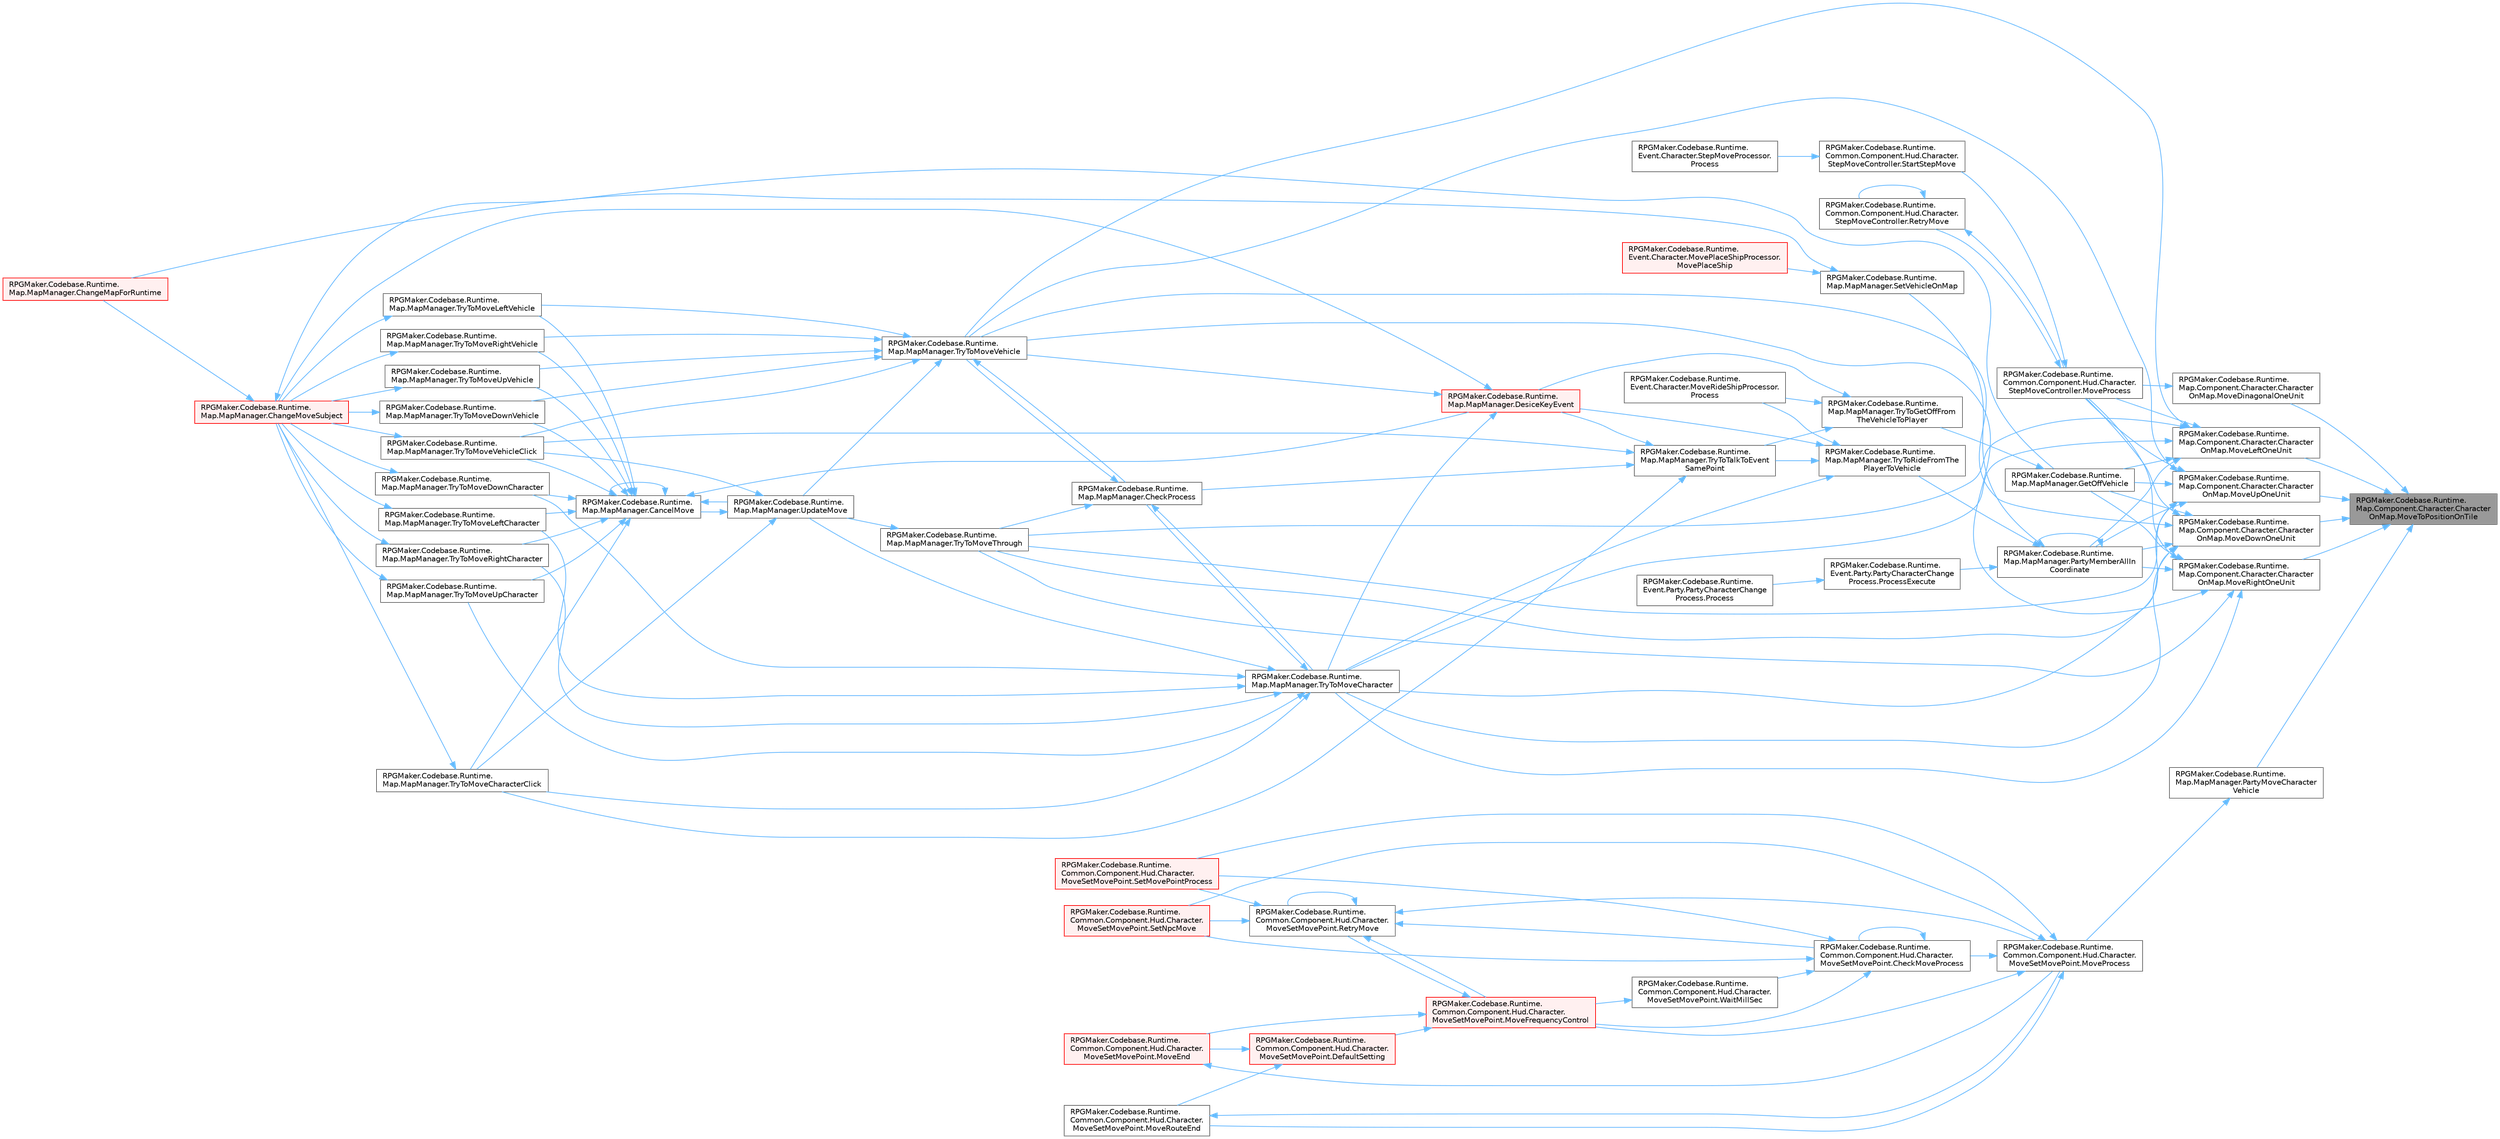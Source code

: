 digraph "RPGMaker.Codebase.Runtime.Map.Component.Character.CharacterOnMap.MoveToPositionOnTile"
{
 // LATEX_PDF_SIZE
  bgcolor="transparent";
  edge [fontname=Helvetica,fontsize=10,labelfontname=Helvetica,labelfontsize=10];
  node [fontname=Helvetica,fontsize=10,shape=box,height=0.2,width=0.4];
  rankdir="RL";
  Node1 [id="Node000001",label="RPGMaker.Codebase.Runtime.\lMap.Component.Character.Character\lOnMap.MoveToPositionOnTile",height=0.2,width=0.4,color="gray40", fillcolor="grey60", style="filled", fontcolor="black",tooltip="指定したタイルの位置へ移動する"];
  Node1 -> Node2 [id="edge1_Node000001_Node000002",dir="back",color="steelblue1",style="solid",tooltip=" "];
  Node2 [id="Node000002",label="RPGMaker.Codebase.Runtime.\lMap.Component.Character.Character\lOnMap.MoveDinagonalOneUnit",height=0.2,width=0.4,color="grey40", fillcolor="white", style="filled",URL="$d0/dad/class_r_p_g_maker_1_1_codebase_1_1_runtime_1_1_map_1_1_component_1_1_character_1_1_character_on_map.html#a9efc050ae36d6307ab8a412d6226e332",tooltip="1マス斜めに移動する"];
  Node2 -> Node3 [id="edge2_Node000002_Node000003",dir="back",color="steelblue1",style="solid",tooltip=" "];
  Node3 [id="Node000003",label="RPGMaker.Codebase.Runtime.\lCommon.Component.Hud.Character.\lStepMoveController.MoveProcess",height=0.2,width=0.4,color="grey40", fillcolor="white", style="filled",URL="$d0/d39/class_r_p_g_maker_1_1_codebase_1_1_runtime_1_1_common_1_1_component_1_1_hud_1_1_character_1_1_step_move_controller.html#afab55bda8585197faa55733ee8d181b6",tooltip="😁 処理移動"];
  Node3 -> Node4 [id="edge3_Node000003_Node000004",dir="back",color="steelblue1",style="solid",tooltip=" "];
  Node4 [id="Node000004",label="RPGMaker.Codebase.Runtime.\lCommon.Component.Hud.Character.\lStepMoveController.RetryMove",height=0.2,width=0.4,color="grey40", fillcolor="white", style="filled",URL="$d0/d39/class_r_p_g_maker_1_1_codebase_1_1_runtime_1_1_common_1_1_component_1_1_hud_1_1_character_1_1_step_move_controller.html#ace0f98e8a8c680683a0f95c2f8050cd4",tooltip="😁 移動リトライ"];
  Node4 -> Node3 [id="edge4_Node000004_Node000003",dir="back",color="steelblue1",style="solid",tooltip=" "];
  Node4 -> Node4 [id="edge5_Node000004_Node000004",dir="back",color="steelblue1",style="solid",tooltip=" "];
  Node3 -> Node5 [id="edge6_Node000003_Node000005",dir="back",color="steelblue1",style="solid",tooltip=" "];
  Node5 [id="Node000005",label="RPGMaker.Codebase.Runtime.\lCommon.Component.Hud.Character.\lStepMoveController.StartStepMove",height=0.2,width=0.4,color="grey40", fillcolor="white", style="filled",URL="$d0/d39/class_r_p_g_maker_1_1_codebase_1_1_runtime_1_1_common_1_1_component_1_1_hud_1_1_character_1_1_step_move_controller.html#a23b3df0c59144481659fed87a8ddc62f",tooltip="😁 ステップ移動開始"];
  Node5 -> Node6 [id="edge7_Node000005_Node000006",dir="back",color="steelblue1",style="solid",tooltip=" "];
  Node6 [id="Node000006",label="RPGMaker.Codebase.Runtime.\lEvent.Character.StepMoveProcessor.\lProcess",height=0.2,width=0.4,color="grey40", fillcolor="white", style="filled",URL="$d8/d46/class_r_p_g_maker_1_1_codebase_1_1_runtime_1_1_event_1_1_character_1_1_step_move_processor.html#a18aea84c929012a67ab05c031c95d373",tooltip="😁 処理"];
  Node1 -> Node7 [id="edge8_Node000001_Node000007",dir="back",color="steelblue1",style="solid",tooltip=" "];
  Node7 [id="Node000007",label="RPGMaker.Codebase.Runtime.\lMap.Component.Character.Character\lOnMap.MoveDownOneUnit",height=0.2,width=0.4,color="grey40", fillcolor="white", style="filled",URL="$d0/dad/class_r_p_g_maker_1_1_codebase_1_1_runtime_1_1_map_1_1_component_1_1_character_1_1_character_on_map.html#ace33c79a51d8a533b2ce346abf138354",tooltip="1マス下に移動する"];
  Node7 -> Node8 [id="edge9_Node000007_Node000008",dir="back",color="steelblue1",style="solid",tooltip=" "];
  Node8 [id="Node000008",label="RPGMaker.Codebase.Runtime.\lMap.MapManager.GetOffVehicle",height=0.2,width=0.4,color="grey40", fillcolor="white", style="filled",URL="$d5/d0f/class_r_p_g_maker_1_1_codebase_1_1_runtime_1_1_map_1_1_map_manager.html#ac3e43dc471cabb3ae7994aa34310b0e5",tooltip="乗り物降りるメソッド 降りれる方向が入ってくる"];
  Node8 -> Node9 [id="edge10_Node000008_Node000009",dir="back",color="steelblue1",style="solid",tooltip=" "];
  Node9 [id="Node000009",label="RPGMaker.Codebase.Runtime.\lMap.MapManager.TryToGetOffFrom\lTheVehicleToPlayer",height=0.2,width=0.4,color="grey40", fillcolor="white", style="filled",URL="$d5/d0f/class_r_p_g_maker_1_1_codebase_1_1_runtime_1_1_map_1_1_map_manager.html#a3232c5cf05cce0b13dd68035f5ba8604",tooltip="乗り物から降りる"];
  Node9 -> Node10 [id="edge11_Node000009_Node000010",dir="back",color="steelblue1",style="solid",tooltip=" "];
  Node10 [id="Node000010",label="RPGMaker.Codebase.Runtime.\lMap.MapManager.DesiceKeyEvent",height=0.2,width=0.4,color="red", fillcolor="#FFF0F0", style="filled",URL="$d5/d0f/class_r_p_g_maker_1_1_codebase_1_1_runtime_1_1_map_1_1_map_manager.html#a2655da596d391627e8c2f71e6e490b62",tooltip="目の前にイベントがあり、その発動契機がTalkであればイベントを開始する"];
  Node10 -> Node11 [id="edge12_Node000010_Node000011",dir="back",color="steelblue1",style="solid",tooltip=" "];
  Node11 [id="Node000011",label="RPGMaker.Codebase.Runtime.\lMap.MapManager.ChangeMoveSubject",height=0.2,width=0.4,color="red", fillcolor="#FFF0F0", style="filled",URL="$d5/d0f/class_r_p_g_maker_1_1_codebase_1_1_runtime_1_1_map_1_1_map_manager.html#a5d00d2c525cee192d90fc53bbc0c8682",tooltip=" "];
  Node11 -> Node17 [id="edge13_Node000011_Node000017",dir="back",color="steelblue1",style="solid",tooltip=" "];
  Node17 [id="Node000017",label="RPGMaker.Codebase.Runtime.\lMap.MapManager.ChangeMapForRuntime",height=0.2,width=0.4,color="red", fillcolor="#FFF0F0", style="filled",URL="$d5/d0f/class_r_p_g_maker_1_1_codebase_1_1_runtime_1_1_map_1_1_map_manager.html#a164b0a6efee413b3cff10ea519ab8029",tooltip="マップを表示する"];
  Node11 -> Node8 [id="edge14_Node000011_Node000008",dir="back",color="steelblue1",style="solid",tooltip=" "];
  Node10 -> Node27 [id="edge15_Node000010_Node000027",dir="back",color="steelblue1",style="solid",tooltip=" "];
  Node27 [id="Node000027",label="RPGMaker.Codebase.Runtime.\lMap.MapManager.TryToMoveCharacter",height=0.2,width=0.4,color="grey40", fillcolor="white", style="filled",URL="$d5/d0f/class_r_p_g_maker_1_1_codebase_1_1_runtime_1_1_map_1_1_map_manager.html#a1c50ac1ba190459e6f190cdbfe263778",tooltip="キャラクターの移動を試行する （対象位置が進入不可の場合は向きだけ変える）"];
  Node27 -> Node28 [id="edge16_Node000027_Node000028",dir="back",color="steelblue1",style="solid",tooltip=" "];
  Node28 [id="Node000028",label="RPGMaker.Codebase.Runtime.\lMap.MapManager.CheckProcess",height=0.2,width=0.4,color="grey40", fillcolor="white", style="filled",URL="$d5/d0f/class_r_p_g_maker_1_1_codebase_1_1_runtime_1_1_map_1_1_map_manager.html#af61111401b6e289e7cd71c37c80bff5d",tooltip="移動後の各判定処理"];
  Node28 -> Node27 [id="edge17_Node000028_Node000027",dir="back",color="steelblue1",style="solid",tooltip=" "];
  Node28 -> Node29 [id="edge18_Node000028_Node000029",dir="back",color="steelblue1",style="solid",tooltip=" "];
  Node29 [id="Node000029",label="RPGMaker.Codebase.Runtime.\lMap.MapManager.TryToMoveThrough",height=0.2,width=0.4,color="grey40", fillcolor="white", style="filled",URL="$d5/d0f/class_r_p_g_maker_1_1_codebase_1_1_runtime_1_1_map_1_1_map_manager.html#a568c166cd57f15308dc10ba60706bd26",tooltip=" "];
  Node29 -> Node30 [id="edge19_Node000029_Node000030",dir="back",color="steelblue1",style="solid",tooltip=" "];
  Node30 [id="Node000030",label="RPGMaker.Codebase.Runtime.\lMap.MapManager.UpdateMove",height=0.2,width=0.4,color="grey40", fillcolor="white", style="filled",URL="$d5/d0f/class_r_p_g_maker_1_1_codebase_1_1_runtime_1_1_map_1_1_map_manager.html#a8d383409968f24c28e9393d632d207c2",tooltip=" "];
  Node30 -> Node31 [id="edge20_Node000030_Node000031",dir="back",color="steelblue1",style="solid",tooltip=" "];
  Node31 [id="Node000031",label="RPGMaker.Codebase.Runtime.\lMap.MapManager.CancelMove",height=0.2,width=0.4,color="grey40", fillcolor="white", style="filled",URL="$d5/d0f/class_r_p_g_maker_1_1_codebase_1_1_runtime_1_1_map_1_1_map_manager.html#aec356ba03028b9e11ece2ceb38d7f3cf",tooltip=" "];
  Node31 -> Node31 [id="edge21_Node000031_Node000031",dir="back",color="steelblue1",style="solid",tooltip=" "];
  Node31 -> Node10 [id="edge22_Node000031_Node000010",dir="back",color="steelblue1",style="solid",tooltip=" "];
  Node31 -> Node32 [id="edge23_Node000031_Node000032",dir="back",color="steelblue1",style="solid",tooltip=" "];
  Node32 [id="Node000032",label="RPGMaker.Codebase.Runtime.\lMap.MapManager.TryToMoveCharacterClick",height=0.2,width=0.4,color="grey40", fillcolor="white", style="filled",URL="$d5/d0f/class_r_p_g_maker_1_1_codebase_1_1_runtime_1_1_map_1_1_map_manager.html#a3a7ad6e6d848e31770443541b2113049",tooltip="キャラクターの移動を試行する （対象位置が進入不可の場合は向きだけ変える）"];
  Node32 -> Node11 [id="edge24_Node000032_Node000011",dir="back",color="steelblue1",style="solid",tooltip=" "];
  Node31 -> Node33 [id="edge25_Node000031_Node000033",dir="back",color="steelblue1",style="solid",tooltip=" "];
  Node33 [id="Node000033",label="RPGMaker.Codebase.Runtime.\lMap.MapManager.TryToMoveDownCharacter",height=0.2,width=0.4,color="grey40", fillcolor="white", style="filled",URL="$d5/d0f/class_r_p_g_maker_1_1_codebase_1_1_runtime_1_1_map_1_1_map_manager.html#ab602fb3908c965ecbdfa140fa64e3de4",tooltip=" "];
  Node33 -> Node11 [id="edge26_Node000033_Node000011",dir="back",color="steelblue1",style="solid",tooltip=" "];
  Node31 -> Node34 [id="edge27_Node000031_Node000034",dir="back",color="steelblue1",style="solid",tooltip=" "];
  Node34 [id="Node000034",label="RPGMaker.Codebase.Runtime.\lMap.MapManager.TryToMoveDownVehicle",height=0.2,width=0.4,color="grey40", fillcolor="white", style="filled",URL="$d5/d0f/class_r_p_g_maker_1_1_codebase_1_1_runtime_1_1_map_1_1_map_manager.html#a476c0a4fd7efbcd64fb342d4988ba6f7",tooltip=" "];
  Node34 -> Node11 [id="edge28_Node000034_Node000011",dir="back",color="steelblue1",style="solid",tooltip=" "];
  Node31 -> Node35 [id="edge29_Node000031_Node000035",dir="back",color="steelblue1",style="solid",tooltip=" "];
  Node35 [id="Node000035",label="RPGMaker.Codebase.Runtime.\lMap.MapManager.TryToMoveLeftCharacter",height=0.2,width=0.4,color="grey40", fillcolor="white", style="filled",URL="$d5/d0f/class_r_p_g_maker_1_1_codebase_1_1_runtime_1_1_map_1_1_map_manager.html#a1d7da40eb2e0a29eda0e228f434a77ec",tooltip="Actionへの代入時に内容が確認しやすいように、各向き分メソッドを用意。"];
  Node35 -> Node11 [id="edge30_Node000035_Node000011",dir="back",color="steelblue1",style="solid",tooltip=" "];
  Node31 -> Node36 [id="edge31_Node000031_Node000036",dir="back",color="steelblue1",style="solid",tooltip=" "];
  Node36 [id="Node000036",label="RPGMaker.Codebase.Runtime.\lMap.MapManager.TryToMoveLeftVehicle",height=0.2,width=0.4,color="grey40", fillcolor="white", style="filled",URL="$d5/d0f/class_r_p_g_maker_1_1_codebase_1_1_runtime_1_1_map_1_1_map_manager.html#a8efa0bcf03ce7e5b2b1746ccc3ee13c0",tooltip="Actionへの代入時に内容が確認しやすいように、各向き分メソッドを用意。"];
  Node36 -> Node11 [id="edge32_Node000036_Node000011",dir="back",color="steelblue1",style="solid",tooltip=" "];
  Node31 -> Node37 [id="edge33_Node000031_Node000037",dir="back",color="steelblue1",style="solid",tooltip=" "];
  Node37 [id="Node000037",label="RPGMaker.Codebase.Runtime.\lMap.MapManager.TryToMoveRightCharacter",height=0.2,width=0.4,color="grey40", fillcolor="white", style="filled",URL="$d5/d0f/class_r_p_g_maker_1_1_codebase_1_1_runtime_1_1_map_1_1_map_manager.html#a4de669f540fb731c58fe2aaf3218c235",tooltip=" "];
  Node37 -> Node11 [id="edge34_Node000037_Node000011",dir="back",color="steelblue1",style="solid",tooltip=" "];
  Node31 -> Node38 [id="edge35_Node000031_Node000038",dir="back",color="steelblue1",style="solid",tooltip=" "];
  Node38 [id="Node000038",label="RPGMaker.Codebase.Runtime.\lMap.MapManager.TryToMoveRightVehicle",height=0.2,width=0.4,color="grey40", fillcolor="white", style="filled",URL="$d5/d0f/class_r_p_g_maker_1_1_codebase_1_1_runtime_1_1_map_1_1_map_manager.html#a3ec5763f85b5b41539237530c5806901",tooltip=" "];
  Node38 -> Node11 [id="edge36_Node000038_Node000011",dir="back",color="steelblue1",style="solid",tooltip=" "];
  Node31 -> Node39 [id="edge37_Node000031_Node000039",dir="back",color="steelblue1",style="solid",tooltip=" "];
  Node39 [id="Node000039",label="RPGMaker.Codebase.Runtime.\lMap.MapManager.TryToMoveUpCharacter",height=0.2,width=0.4,color="grey40", fillcolor="white", style="filled",URL="$d5/d0f/class_r_p_g_maker_1_1_codebase_1_1_runtime_1_1_map_1_1_map_manager.html#ac3d79e5a98a34a7f08f34402600f7a57",tooltip=" "];
  Node39 -> Node11 [id="edge38_Node000039_Node000011",dir="back",color="steelblue1",style="solid",tooltip=" "];
  Node31 -> Node40 [id="edge39_Node000031_Node000040",dir="back",color="steelblue1",style="solid",tooltip=" "];
  Node40 [id="Node000040",label="RPGMaker.Codebase.Runtime.\lMap.MapManager.TryToMoveUpVehicle",height=0.2,width=0.4,color="grey40", fillcolor="white", style="filled",URL="$d5/d0f/class_r_p_g_maker_1_1_codebase_1_1_runtime_1_1_map_1_1_map_manager.html#ac56d14e743bf2942bb37db5c5954063e",tooltip=" "];
  Node40 -> Node11 [id="edge40_Node000040_Node000011",dir="back",color="steelblue1",style="solid",tooltip=" "];
  Node31 -> Node41 [id="edge41_Node000031_Node000041",dir="back",color="steelblue1",style="solid",tooltip=" "];
  Node41 [id="Node000041",label="RPGMaker.Codebase.Runtime.\lMap.MapManager.TryToMoveVehicleClick",height=0.2,width=0.4,color="grey40", fillcolor="white", style="filled",URL="$d5/d0f/class_r_p_g_maker_1_1_codebase_1_1_runtime_1_1_map_1_1_map_manager.html#a6ee6f9efcc536de03d0f38f5d3de8e9e",tooltip="キャラクターの移動を試行する （対象位置が進入不可の場合は向きだけ変える）"];
  Node41 -> Node11 [id="edge42_Node000041_Node000011",dir="back",color="steelblue1",style="solid",tooltip=" "];
  Node31 -> Node30 [id="edge43_Node000031_Node000030",dir="back",color="steelblue1",style="solid",tooltip=" "];
  Node30 -> Node32 [id="edge44_Node000030_Node000032",dir="back",color="steelblue1",style="solid",tooltip=" "];
  Node30 -> Node41 [id="edge45_Node000030_Node000041",dir="back",color="steelblue1",style="solid",tooltip=" "];
  Node28 -> Node42 [id="edge46_Node000028_Node000042",dir="back",color="steelblue1",style="solid",tooltip=" "];
  Node42 [id="Node000042",label="RPGMaker.Codebase.Runtime.\lMap.MapManager.TryToMoveVehicle",height=0.2,width=0.4,color="grey40", fillcolor="white", style="filled",URL="$d5/d0f/class_r_p_g_maker_1_1_codebase_1_1_runtime_1_1_map_1_1_map_manager.html#af0e1fa61778d47dccbe907bcb8ebeb4c",tooltip="乗り物の移動を試行する （対象位置が進入不可の場合は向きだけ変える）"];
  Node42 -> Node28 [id="edge47_Node000042_Node000028",dir="back",color="steelblue1",style="solid",tooltip=" "];
  Node42 -> Node34 [id="edge48_Node000042_Node000034",dir="back",color="steelblue1",style="solid",tooltip=" "];
  Node42 -> Node36 [id="edge49_Node000042_Node000036",dir="back",color="steelblue1",style="solid",tooltip=" "];
  Node42 -> Node38 [id="edge50_Node000042_Node000038",dir="back",color="steelblue1",style="solid",tooltip=" "];
  Node42 -> Node40 [id="edge51_Node000042_Node000040",dir="back",color="steelblue1",style="solid",tooltip=" "];
  Node42 -> Node41 [id="edge52_Node000042_Node000041",dir="back",color="steelblue1",style="solid",tooltip=" "];
  Node42 -> Node30 [id="edge53_Node000042_Node000030",dir="back",color="steelblue1",style="solid",tooltip=" "];
  Node27 -> Node32 [id="edge54_Node000027_Node000032",dir="back",color="steelblue1",style="solid",tooltip=" "];
  Node27 -> Node33 [id="edge55_Node000027_Node000033",dir="back",color="steelblue1",style="solid",tooltip=" "];
  Node27 -> Node35 [id="edge56_Node000027_Node000035",dir="back",color="steelblue1",style="solid",tooltip=" "];
  Node27 -> Node37 [id="edge57_Node000027_Node000037",dir="back",color="steelblue1",style="solid",tooltip=" "];
  Node27 -> Node39 [id="edge58_Node000027_Node000039",dir="back",color="steelblue1",style="solid",tooltip=" "];
  Node27 -> Node30 [id="edge59_Node000027_Node000030",dir="back",color="steelblue1",style="solid",tooltip=" "];
  Node10 -> Node42 [id="edge60_Node000010_Node000042",dir="back",color="steelblue1",style="solid",tooltip=" "];
  Node9 -> Node26 [id="edge61_Node000009_Node000026",dir="back",color="steelblue1",style="solid",tooltip=" "];
  Node26 [id="Node000026",label="RPGMaker.Codebase.Runtime.\lEvent.Character.MoveRideShipProcessor.\lProcess",height=0.2,width=0.4,color="grey40", fillcolor="white", style="filled",URL="$db/dea/class_r_p_g_maker_1_1_codebase_1_1_runtime_1_1_event_1_1_character_1_1_move_ride_ship_processor.html#ae9d6fa0140ad420b3607b15b970830f6",tooltip="😁 処理"];
  Node9 -> Node43 [id="edge62_Node000009_Node000043",dir="back",color="steelblue1",style="solid",tooltip=" "];
  Node43 [id="Node000043",label="RPGMaker.Codebase.Runtime.\lMap.MapManager.TryToTalkToEvent\lSamePoint",height=0.2,width=0.4,color="grey40", fillcolor="white", style="filled",URL="$d5/d0f/class_r_p_g_maker_1_1_codebase_1_1_runtime_1_1_map_1_1_map_manager.html#a0fbfc4078a6e1d77a62009a7ac3985c4",tooltip=" "];
  Node43 -> Node28 [id="edge63_Node000043_Node000028",dir="back",color="steelblue1",style="solid",tooltip=" "];
  Node43 -> Node10 [id="edge64_Node000043_Node000010",dir="back",color="steelblue1",style="solid",tooltip=" "];
  Node43 -> Node32 [id="edge65_Node000043_Node000032",dir="back",color="steelblue1",style="solid",tooltip=" "];
  Node43 -> Node41 [id="edge66_Node000043_Node000041",dir="back",color="steelblue1",style="solid",tooltip=" "];
  Node7 -> Node3 [id="edge67_Node000007_Node000003",dir="back",color="steelblue1",style="solid",tooltip=" "];
  Node7 -> Node13 [id="edge68_Node000007_Node000013",dir="back",color="steelblue1",style="solid",tooltip=" "];
  Node13 [id="Node000013",label="RPGMaker.Codebase.Runtime.\lMap.MapManager.PartyMemberAllIn\lCoordinate",height=0.2,width=0.4,color="grey40", fillcolor="white", style="filled",URL="$d5/d0f/class_r_p_g_maker_1_1_codebase_1_1_runtime_1_1_map_1_1_map_manager.html#adc8a96ff2875947b6e7a4a6aa6c7f1a1",tooltip=" "];
  Node13 -> Node13 [id="edge69_Node000013_Node000013",dir="back",color="steelblue1",style="solid",tooltip=" "];
  Node13 -> Node14 [id="edge70_Node000013_Node000014",dir="back",color="steelblue1",style="solid",tooltip=" "];
  Node14 [id="Node000014",label="RPGMaker.Codebase.Runtime.\lEvent.Party.PartyCharacterChange\lProcess.ProcessExecute",height=0.2,width=0.4,color="grey40", fillcolor="white", style="filled",URL="$dc/dee/class_r_p_g_maker_1_1_codebase_1_1_runtime_1_1_event_1_1_party_1_1_party_character_change_process.html#a36241cd62b9cb79bf4330645b34576e5",tooltip="😁 処理内容"];
  Node14 -> Node15 [id="edge71_Node000014_Node000015",dir="back",color="steelblue1",style="solid",tooltip=" "];
  Node15 [id="Node000015",label="RPGMaker.Codebase.Runtime.\lEvent.Party.PartyCharacterChange\lProcess.Process",height=0.2,width=0.4,color="grey40", fillcolor="white", style="filled",URL="$dc/dee/class_r_p_g_maker_1_1_codebase_1_1_runtime_1_1_event_1_1_party_1_1_party_character_change_process.html#ae0f898626129d655b3cd7452f9cd043d",tooltip="😁 処理"];
  Node13 -> Node16 [id="edge72_Node000013_Node000016",dir="back",color="steelblue1",style="solid",tooltip=" "];
  Node16 [id="Node000016",label="RPGMaker.Codebase.Runtime.\lMap.MapManager.SetVehicleOnMap",height=0.2,width=0.4,color="grey40", fillcolor="white", style="filled",URL="$d5/d0f/class_r_p_g_maker_1_1_codebase_1_1_runtime_1_1_map_1_1_map_manager.html#a37e412a35b210f1313f567ba8ade8b96",tooltip=" "];
  Node16 -> Node17 [id="edge73_Node000016_Node000017",dir="back",color="steelblue1",style="solid",tooltip=" "];
  Node16 -> Node23 [id="edge74_Node000016_Node000023",dir="back",color="steelblue1",style="solid",tooltip=" "];
  Node23 [id="Node000023",label="RPGMaker.Codebase.Runtime.\lEvent.Character.MovePlaceShipProcessor.\lMovePlaceShip",height=0.2,width=0.4,color="red", fillcolor="#FFF0F0", style="filled",URL="$df/d26/class_r_p_g_maker_1_1_codebase_1_1_runtime_1_1_event_1_1_character_1_1_move_place_ship_processor.html#af7c051f7a66cfbc9f89063046feca8f0",tooltip="😁 移動場所船"];
  Node13 -> Node25 [id="edge75_Node000013_Node000025",dir="back",color="steelblue1",style="solid",tooltip=" "];
  Node25 [id="Node000025",label="RPGMaker.Codebase.Runtime.\lMap.MapManager.TryToRideFromThe\lPlayerToVehicle",height=0.2,width=0.4,color="grey40", fillcolor="white", style="filled",URL="$d5/d0f/class_r_p_g_maker_1_1_codebase_1_1_runtime_1_1_map_1_1_map_manager.html#af833ea891460fe653ce5b7900b86e151",tooltip="乗り物に乗る"];
  Node25 -> Node10 [id="edge76_Node000025_Node000010",dir="back",color="steelblue1",style="solid",tooltip=" "];
  Node25 -> Node26 [id="edge77_Node000025_Node000026",dir="back",color="steelblue1",style="solid",tooltip=" "];
  Node25 -> Node27 [id="edge78_Node000025_Node000027",dir="back",color="steelblue1",style="solid",tooltip=" "];
  Node25 -> Node43 [id="edge79_Node000025_Node000043",dir="back",color="steelblue1",style="solid",tooltip=" "];
  Node7 -> Node27 [id="edge80_Node000007_Node000027",dir="back",color="steelblue1",style="solid",tooltip=" "];
  Node7 -> Node29 [id="edge81_Node000007_Node000029",dir="back",color="steelblue1",style="solid",tooltip=" "];
  Node7 -> Node42 [id="edge82_Node000007_Node000042",dir="back",color="steelblue1",style="solid",tooltip=" "];
  Node1 -> Node68 [id="edge83_Node000001_Node000068",dir="back",color="steelblue1",style="solid",tooltip=" "];
  Node68 [id="Node000068",label="RPGMaker.Codebase.Runtime.\lMap.Component.Character.Character\lOnMap.MoveLeftOneUnit",height=0.2,width=0.4,color="grey40", fillcolor="white", style="filled",URL="$d0/dad/class_r_p_g_maker_1_1_codebase_1_1_runtime_1_1_map_1_1_component_1_1_character_1_1_character_on_map.html#acf153046015518dcf29ddacb5bb522a6",tooltip="1マス左に移動する"];
  Node68 -> Node8 [id="edge84_Node000068_Node000008",dir="back",color="steelblue1",style="solid",tooltip=" "];
  Node68 -> Node3 [id="edge85_Node000068_Node000003",dir="back",color="steelblue1",style="solid",tooltip=" "];
  Node68 -> Node13 [id="edge86_Node000068_Node000013",dir="back",color="steelblue1",style="solid",tooltip=" "];
  Node68 -> Node27 [id="edge87_Node000068_Node000027",dir="back",color="steelblue1",style="solid",tooltip=" "];
  Node68 -> Node29 [id="edge88_Node000068_Node000029",dir="back",color="steelblue1",style="solid",tooltip=" "];
  Node68 -> Node42 [id="edge89_Node000068_Node000042",dir="back",color="steelblue1",style="solid",tooltip=" "];
  Node1 -> Node69 [id="edge90_Node000001_Node000069",dir="back",color="steelblue1",style="solid",tooltip=" "];
  Node69 [id="Node000069",label="RPGMaker.Codebase.Runtime.\lMap.Component.Character.Character\lOnMap.MoveRightOneUnit",height=0.2,width=0.4,color="grey40", fillcolor="white", style="filled",URL="$d0/dad/class_r_p_g_maker_1_1_codebase_1_1_runtime_1_1_map_1_1_component_1_1_character_1_1_character_on_map.html#a60565e3d03a68398ff93f970fbeff07a",tooltip="1マス右に移動する"];
  Node69 -> Node8 [id="edge91_Node000069_Node000008",dir="back",color="steelblue1",style="solid",tooltip=" "];
  Node69 -> Node3 [id="edge92_Node000069_Node000003",dir="back",color="steelblue1",style="solid",tooltip=" "];
  Node69 -> Node13 [id="edge93_Node000069_Node000013",dir="back",color="steelblue1",style="solid",tooltip=" "];
  Node69 -> Node27 [id="edge94_Node000069_Node000027",dir="back",color="steelblue1",style="solid",tooltip=" "];
  Node69 -> Node29 [id="edge95_Node000069_Node000029",dir="back",color="steelblue1",style="solid",tooltip=" "];
  Node69 -> Node42 [id="edge96_Node000069_Node000042",dir="back",color="steelblue1",style="solid",tooltip=" "];
  Node1 -> Node70 [id="edge97_Node000001_Node000070",dir="back",color="steelblue1",style="solid",tooltip=" "];
  Node70 [id="Node000070",label="RPGMaker.Codebase.Runtime.\lMap.Component.Character.Character\lOnMap.MoveUpOneUnit",height=0.2,width=0.4,color="grey40", fillcolor="white", style="filled",URL="$d0/dad/class_r_p_g_maker_1_1_codebase_1_1_runtime_1_1_map_1_1_component_1_1_character_1_1_character_on_map.html#ac731d78d4f1079232ddc2462242ba477",tooltip="1マス上に移動する"];
  Node70 -> Node8 [id="edge98_Node000070_Node000008",dir="back",color="steelblue1",style="solid",tooltip=" "];
  Node70 -> Node3 [id="edge99_Node000070_Node000003",dir="back",color="steelblue1",style="solid",tooltip=" "];
  Node70 -> Node13 [id="edge100_Node000070_Node000013",dir="back",color="steelblue1",style="solid",tooltip=" "];
  Node70 -> Node27 [id="edge101_Node000070_Node000027",dir="back",color="steelblue1",style="solid",tooltip=" "];
  Node70 -> Node29 [id="edge102_Node000070_Node000029",dir="back",color="steelblue1",style="solid",tooltip=" "];
  Node70 -> Node42 [id="edge103_Node000070_Node000042",dir="back",color="steelblue1",style="solid",tooltip=" "];
  Node1 -> Node67 [id="edge104_Node000001_Node000067",dir="back",color="steelblue1",style="solid",tooltip=" "];
  Node67 [id="Node000067",label="RPGMaker.Codebase.Runtime.\lMap.MapManager.PartyMoveCharacter\lVehicle",height=0.2,width=0.4,color="grey40", fillcolor="white", style="filled",URL="$d5/d0f/class_r_p_g_maker_1_1_codebase_1_1_runtime_1_1_map_1_1_map_manager.html#a9b5fcf45d85c8e52d14a0c5cef1a88a3",tooltip="パーティメンバーの移動 乗り物搭乗時"];
  Node67 -> Node45 [id="edge105_Node000067_Node000045",dir="back",color="steelblue1",style="solid",tooltip=" "];
  Node45 [id="Node000045",label="RPGMaker.Codebase.Runtime.\lCommon.Component.Hud.Character.\lMoveSetMovePoint.MoveProcess",height=0.2,width=0.4,color="grey40", fillcolor="white", style="filled",URL="$d9/dcc/class_r_p_g_maker_1_1_codebase_1_1_runtime_1_1_common_1_1_component_1_1_hud_1_1_character_1_1_move_set_move_point.html#a185f808a65cadb15dd740c3e90ee7304",tooltip="😁 処理移動"];
  Node45 -> Node46 [id="edge106_Node000045_Node000046",dir="back",color="steelblue1",style="solid",tooltip=" "];
  Node46 [id="Node000046",label="RPGMaker.Codebase.Runtime.\lCommon.Component.Hud.Character.\lMoveSetMovePoint.CheckMoveProcess",height=0.2,width=0.4,color="grey40", fillcolor="white", style="filled",URL="$d9/dcc/class_r_p_g_maker_1_1_codebase_1_1_runtime_1_1_common_1_1_component_1_1_hud_1_1_character_1_1_move_set_move_point.html#a2bae2a194cc3c0c8d04f6fbba15a96a2",tooltip="😁 移動処理チェック"];
  Node46 -> Node46 [id="edge107_Node000046_Node000046",dir="back",color="steelblue1",style="solid",tooltip=" "];
  Node46 -> Node47 [id="edge108_Node000046_Node000047",dir="back",color="steelblue1",style="solid",tooltip=" "];
  Node47 [id="Node000047",label="RPGMaker.Codebase.Runtime.\lCommon.Component.Hud.Character.\lMoveSetMovePoint.MoveFrequencyControl",height=0.2,width=0.4,color="red", fillcolor="#FFF0F0", style="filled",URL="$d9/dcc/class_r_p_g_maker_1_1_codebase_1_1_runtime_1_1_common_1_1_component_1_1_hud_1_1_character_1_1_move_set_move_point.html#a3f0d798a4b42b2b5c82047580086e240",tooltip="😁 移動頻度を制御。"];
  Node47 -> Node48 [id="edge109_Node000047_Node000048",dir="back",color="steelblue1",style="solid",tooltip=" "];
  Node48 [id="Node000048",label="RPGMaker.Codebase.Runtime.\lCommon.Component.Hud.Character.\lMoveSetMovePoint.DefaultSetting",height=0.2,width=0.4,color="red", fillcolor="#FFF0F0", style="filled",URL="$d9/dcc/class_r_p_g_maker_1_1_codebase_1_1_runtime_1_1_common_1_1_component_1_1_hud_1_1_character_1_1_move_set_move_point.html#ac49057818366ab2454ec71dc8cabb06e",tooltip="😁 初期設定に戻す"];
  Node48 -> Node49 [id="edge110_Node000048_Node000049",dir="back",color="steelblue1",style="solid",tooltip=" "];
  Node49 [id="Node000049",label="RPGMaker.Codebase.Runtime.\lCommon.Component.Hud.Character.\lMoveSetMovePoint.MoveEnd",height=0.2,width=0.4,color="red", fillcolor="#FFF0F0", style="filled",URL="$d9/dcc/class_r_p_g_maker_1_1_codebase_1_1_runtime_1_1_common_1_1_component_1_1_hud_1_1_character_1_1_move_set_move_point.html#a6fe6c9af82d5cebbf9b2396ef25d2d6e",tooltip="😁 終了移動"];
  Node49 -> Node45 [id="edge111_Node000049_Node000045",dir="back",color="steelblue1",style="solid",tooltip=" "];
  Node48 -> Node51 [id="edge112_Node000048_Node000051",dir="back",color="steelblue1",style="solid",tooltip=" "];
  Node51 [id="Node000051",label="RPGMaker.Codebase.Runtime.\lCommon.Component.Hud.Character.\lMoveSetMovePoint.MoveRouteEnd",height=0.2,width=0.4,color="grey40", fillcolor="white", style="filled",URL="$d9/dcc/class_r_p_g_maker_1_1_codebase_1_1_runtime_1_1_common_1_1_component_1_1_hud_1_1_character_1_1_move_set_move_point.html#a9557007b5522510285b73c3bff865926",tooltip="😁 経路終了移動"];
  Node51 -> Node45 [id="edge113_Node000051_Node000045",dir="back",color="steelblue1",style="solid",tooltip=" "];
  Node47 -> Node49 [id="edge114_Node000047_Node000049",dir="back",color="steelblue1",style="solid",tooltip=" "];
  Node47 -> Node54 [id="edge115_Node000047_Node000054",dir="back",color="steelblue1",style="solid",tooltip=" "];
  Node54 [id="Node000054",label="RPGMaker.Codebase.Runtime.\lCommon.Component.Hud.Character.\lMoveSetMovePoint.RetryMove",height=0.2,width=0.4,color="grey40", fillcolor="white", style="filled",URL="$d9/dcc/class_r_p_g_maker_1_1_codebase_1_1_runtime_1_1_common_1_1_component_1_1_hud_1_1_character_1_1_move_set_move_point.html#ac9e46d3f60ddda66a0c7fa1ea42a6e9a",tooltip="😁 移動リトライ"];
  Node54 -> Node46 [id="edge116_Node000054_Node000046",dir="back",color="steelblue1",style="solid",tooltip=" "];
  Node54 -> Node47 [id="edge117_Node000054_Node000047",dir="back",color="steelblue1",style="solid",tooltip=" "];
  Node54 -> Node45 [id="edge118_Node000054_Node000045",dir="back",color="steelblue1",style="solid",tooltip=" "];
  Node54 -> Node54 [id="edge119_Node000054_Node000054",dir="back",color="steelblue1",style="solid",tooltip=" "];
  Node54 -> Node55 [id="edge120_Node000054_Node000055",dir="back",color="steelblue1",style="solid",tooltip=" "];
  Node55 [id="Node000055",label="RPGMaker.Codebase.Runtime.\lCommon.Component.Hud.Character.\lMoveSetMovePoint.SetMovePointProcess",height=0.2,width=0.4,color="red", fillcolor="#FFF0F0", style="filled",URL="$d9/dcc/class_r_p_g_maker_1_1_codebase_1_1_runtime_1_1_common_1_1_component_1_1_hud_1_1_character_1_1_move_set_move_point.html#a60d59a4bd8e4ced80293c6737c5f5305",tooltip="😁 イベントコマンドから設定"];
  Node54 -> Node59 [id="edge121_Node000054_Node000059",dir="back",color="steelblue1",style="solid",tooltip=" "];
  Node59 [id="Node000059",label="RPGMaker.Codebase.Runtime.\lCommon.Component.Hud.Character.\lMoveSetMovePoint.SetNpcMove",height=0.2,width=0.4,color="red", fillcolor="#FFF0F0", style="filled",URL="$d9/dcc/class_r_p_g_maker_1_1_codebase_1_1_runtime_1_1_common_1_1_component_1_1_hud_1_1_character_1_1_move_set_move_point.html#a27fe8ab335660b51e4bf73d7365c9039",tooltip="😁 自律移動から設定"];
  Node46 -> Node55 [id="edge122_Node000046_Node000055",dir="back",color="steelblue1",style="solid",tooltip=" "];
  Node46 -> Node59 [id="edge123_Node000046_Node000059",dir="back",color="steelblue1",style="solid",tooltip=" "];
  Node46 -> Node66 [id="edge124_Node000046_Node000066",dir="back",color="steelblue1",style="solid",tooltip=" "];
  Node66 [id="Node000066",label="RPGMaker.Codebase.Runtime.\lCommon.Component.Hud.Character.\lMoveSetMovePoint.WaitMillSec",height=0.2,width=0.4,color="grey40", fillcolor="white", style="filled",URL="$d9/dcc/class_r_p_g_maker_1_1_codebase_1_1_runtime_1_1_common_1_1_component_1_1_hud_1_1_character_1_1_move_set_move_point.html#a061e51eb3fce6b1a9d18d6ae9eb4ddbc",tooltip="😁 ミリ秒待ち"];
  Node66 -> Node47 [id="edge125_Node000066_Node000047",dir="back",color="steelblue1",style="solid",tooltip=" "];
  Node45 -> Node47 [id="edge126_Node000045_Node000047",dir="back",color="steelblue1",style="solid",tooltip=" "];
  Node45 -> Node51 [id="edge127_Node000045_Node000051",dir="back",color="steelblue1",style="solid",tooltip=" "];
  Node45 -> Node55 [id="edge128_Node000045_Node000055",dir="back",color="steelblue1",style="solid",tooltip=" "];
  Node45 -> Node59 [id="edge129_Node000045_Node000059",dir="back",color="steelblue1",style="solid",tooltip=" "];
}
